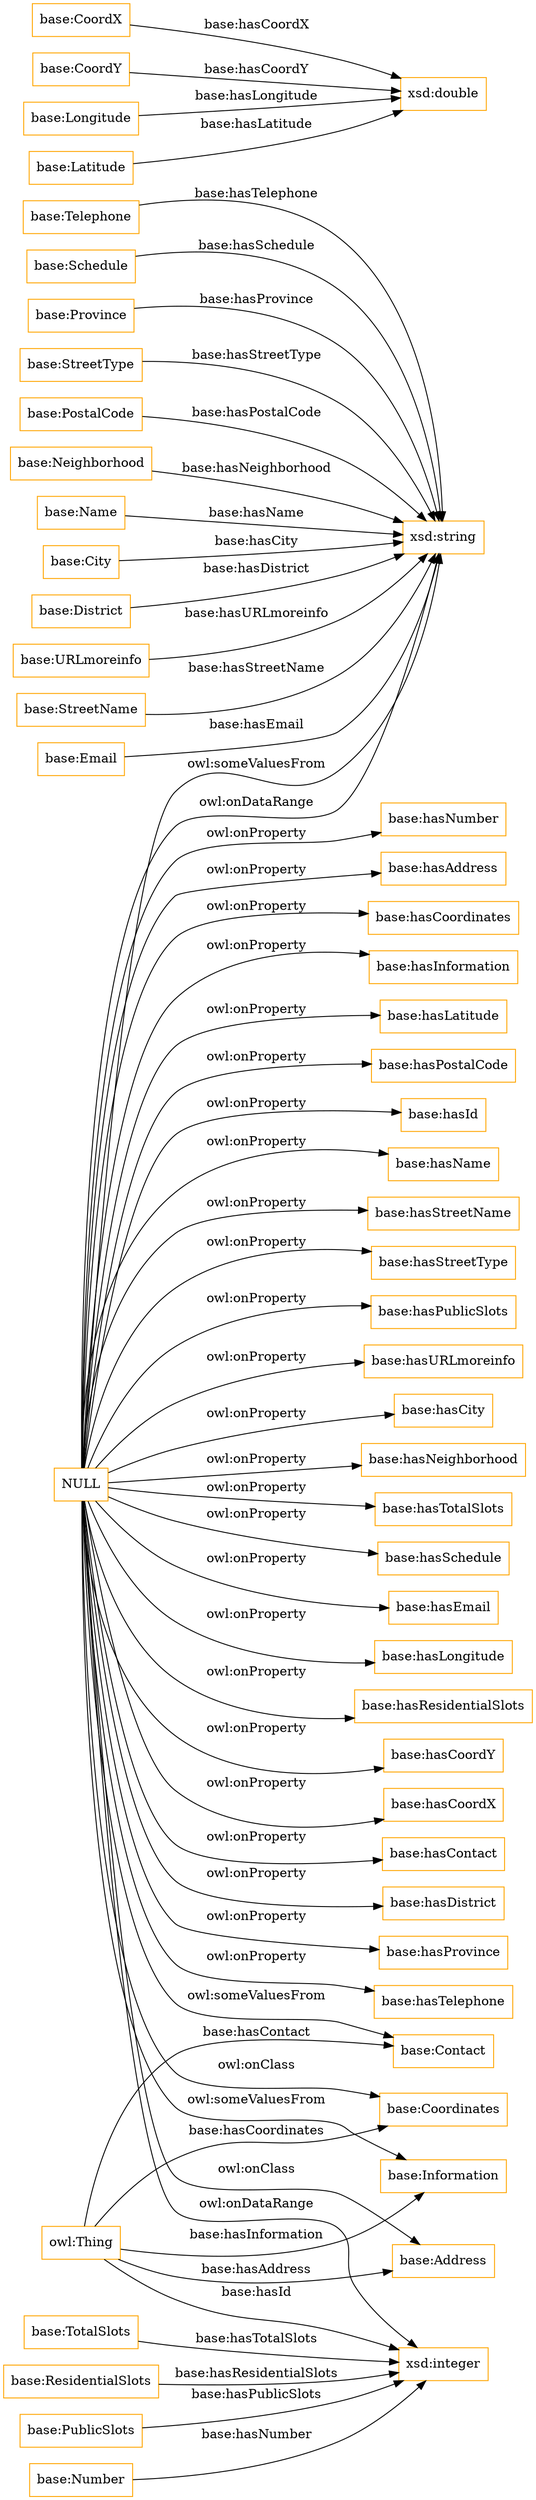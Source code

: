digraph ar2dtool_diagram { 
rankdir=LR;
size="1501"
node [shape = rectangle, color="orange"]; "base:Telephone" "base:Schedule" "base:Province" "base:StreetType" "base:CoordX" "base:PostalCode" "base:Contact" "base:Neighborhood" "base:Name" "base:City" "base:District" "base:CoordY" "base:TotalSlots" "base:URLmoreinfo" "base:Address" "base:ResidentialSlots" "base:StreetName" "base:PublicSlots" "base:Coordinates" "base:Email" "base:Number" "base:Longitude" "base:Information" "base:Latitude" ; /*classes style*/
	"NULL" -> "base:hasResidentialSlots" [ label = "owl:onProperty" ];
	"NULL" -> "base:hasCoordY" [ label = "owl:onProperty" ];
	"NULL" -> "xsd:string" [ label = "owl:someValuesFrom" ];
	"NULL" -> "base:hasCoordX" [ label = "owl:onProperty" ];
	"NULL" -> "base:hasContact" [ label = "owl:onProperty" ];
	"NULL" -> "base:hasDistrict" [ label = "owl:onProperty" ];
	"NULL" -> "xsd:integer" [ label = "owl:onDataRange" ];
	"NULL" -> "base:hasProvince" [ label = "owl:onProperty" ];
	"NULL" -> "base:hasTelephone" [ label = "owl:onProperty" ];
	"NULL" -> "base:Contact" [ label = "owl:someValuesFrom" ];
	"NULL" -> "base:hasNumber" [ label = "owl:onProperty" ];
	"NULL" -> "base:hasAddress" [ label = "owl:onProperty" ];
	"NULL" -> "base:Coordinates" [ label = "owl:onClass" ];
	"NULL" -> "base:hasCoordinates" [ label = "owl:onProperty" ];
	"NULL" -> "base:hasInformation" [ label = "owl:onProperty" ];
	"NULL" -> "base:hasLatitude" [ label = "owl:onProperty" ];
	"NULL" -> "base:hasPostalCode" [ label = "owl:onProperty" ];
	"NULL" -> "base:hasId" [ label = "owl:onProperty" ];
	"NULL" -> "base:hasName" [ label = "owl:onProperty" ];
	"NULL" -> "base:hasStreetName" [ label = "owl:onProperty" ];
	"NULL" -> "base:hasStreetType" [ label = "owl:onProperty" ];
	"NULL" -> "base:hasPublicSlots" [ label = "owl:onProperty" ];
	"NULL" -> "xsd:string" [ label = "owl:onDataRange" ];
	"NULL" -> "base:hasURLmoreinfo" [ label = "owl:onProperty" ];
	"NULL" -> "base:hasCity" [ label = "owl:onProperty" ];
	"NULL" -> "base:hasNeighborhood" [ label = "owl:onProperty" ];
	"NULL" -> "base:hasTotalSlots" [ label = "owl:onProperty" ];
	"NULL" -> "base:hasSchedule" [ label = "owl:onProperty" ];
	"NULL" -> "base:hasEmail" [ label = "owl:onProperty" ];
	"NULL" -> "base:Information" [ label = "owl:someValuesFrom" ];
	"NULL" -> "base:Address" [ label = "owl:onClass" ];
	"NULL" -> "base:hasLongitude" [ label = "owl:onProperty" ];
	"owl:Thing" -> "base:Contact" [ label = "base:hasContact" ];
	"base:TotalSlots" -> "xsd:integer" [ label = "base:hasTotalSlots" ];
	"base:Name" -> "xsd:string" [ label = "base:hasName" ];
	"base:Latitude" -> "xsd:double" [ label = "base:hasLatitude" ];
	"base:Schedule" -> "xsd:string" [ label = "base:hasSchedule" ];
	"base:Telephone" -> "xsd:string" [ label = "base:hasTelephone" ];
	"owl:Thing" -> "xsd:integer" [ label = "base:hasId" ];
	"base:ResidentialSlots" -> "xsd:integer" [ label = "base:hasResidentialSlots" ];
	"base:StreetType" -> "xsd:string" [ label = "base:hasStreetType" ];
	"base:Number" -> "xsd:integer" [ label = "base:hasNumber" ];
	"base:City" -> "xsd:string" [ label = "base:hasCity" ];
	"owl:Thing" -> "base:Information" [ label = "base:hasInformation" ];
	"base:PublicSlots" -> "xsd:integer" [ label = "base:hasPublicSlots" ];
	"base:StreetName" -> "xsd:string" [ label = "base:hasStreetName" ];
	"owl:Thing" -> "base:Address" [ label = "base:hasAddress" ];
	"base:Province" -> "xsd:string" [ label = "base:hasProvince" ];
	"owl:Thing" -> "base:Coordinates" [ label = "base:hasCoordinates" ];
	"base:Longitude" -> "xsd:double" [ label = "base:hasLongitude" ];
	"base:CoordX" -> "xsd:double" [ label = "base:hasCoordX" ];
	"base:CoordY" -> "xsd:double" [ label = "base:hasCoordY" ];
	"base:District" -> "xsd:string" [ label = "base:hasDistrict" ];
	"base:PostalCode" -> "xsd:string" [ label = "base:hasPostalCode" ];
	"base:Email" -> "xsd:string" [ label = "base:hasEmail" ];
	"base:Neighborhood" -> "xsd:string" [ label = "base:hasNeighborhood" ];
	"base:URLmoreinfo" -> "xsd:string" [ label = "base:hasURLmoreinfo" ];

}
